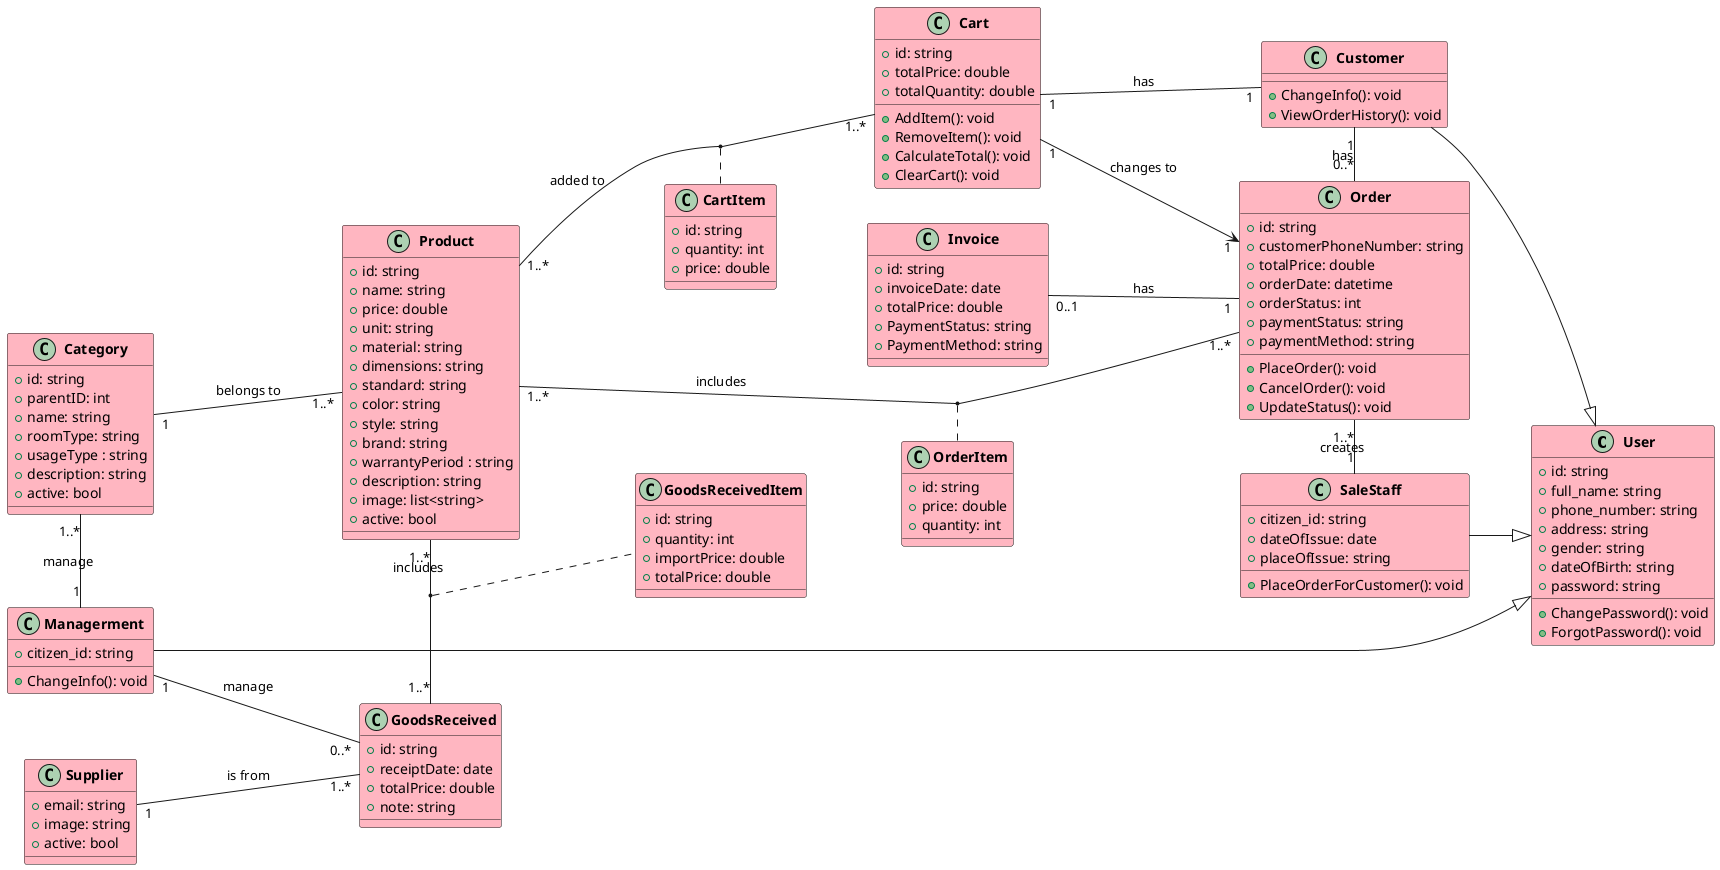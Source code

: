 @startuml classdemo

left to right direction

skinparam class {
    BackgroundColor LightPink
    FontColor Black
    FontStyle bold
}

class User {
    + id: string
    + full_name: string
    + phone_number: string
    + address: string
    + gender: string
    + dateOfBirth: string
    + password: string
    'Method
    + ChangePassword(): void
    + ForgotPassword(): void
}

class Managerment {
    + citizen_id: string
    'Method
    + ChangeInfo(): void
    
}

class SaleStaff {
    + citizen_id: string
    + dateOfIssue: date
    + placeOfIssue: string
    'Method
    + PlaceOrderForCustomer(): void
}

class Customer {
    'Method
    + ChangeInfo(): void
    + ViewOrderHistory(): void
}


class Product {
    + id: string
    + name: string
    + price: double
    + unit: string
    + material: string
    + dimensions: string
    + standard: string
    + color: string
    + style: string
    + brand: string
    + warrantyPeriod : string
    + description: string
    + image: list<string>
    + active: bool
    'Method
}

class Cart {
    + id: string
    + totalPrice: double
    + totalQuantity: double
    'Method
    + AddItem(): void
    + RemoveItem(): void
    + CalculateTotal(): void
    + ClearCart(): void
}

class CartItem {
    + id: string
    + quantity: int
    + price: double
}

class Order {
    + id: string
    + customerPhoneNumber: string
    + totalPrice: double
    + orderDate: datetime
    + orderStatus: int
    + paymentStatus: string
    + paymentMethod: string

    'Method
    + PlaceOrder(): void
    + CancelOrder(): void
    + UpdateStatus(): void
}

class OrderItem {
    + id: string
    + price: double
    + quantity: int
    'Method
}

class Invoice {
    + id: string
    + invoiceDate: date
    + totalPrice: double
    + PaymentStatus: string
    + PaymentMethod: string
}


class Supplier {
    + email: string
    + image: string
    + active: bool
    'Method

}

class GoodsReceived {
    + id: string
    + receiptDate: date
    + totalPrice: double
    + note: string
    'Method
}

class GoodsReceivedItem {
    + id: string
    + quantity: int
    + importPrice: double
    + totalPrice: double
}

class Category {
    + id: string
    + parentID: int
    + name: string
    + roomType: string
    + usageType : string
    + description: string
    + active: bool
}



Product "1..*" -up-- "1" Category: belongs to
Product "1..*" -down- "1..*" Cart: added to
' sp duoc them vao gh
(Cart, Product) . CartItem
Product "1..*" -down-- "1..*" Order: includes
' sp nam trong dh
(Product, Order) .. OrderItem
Product "1..*" -left-- "1..*" GoodsReceived: includes
(GoodsReceived, Product) . GoodsReceivedItem


GoodsReceived "1..*" -up-- "1" Supplier: is from
' pnh den tu ncc
GoodsReceived "0..*" -up-- "1" Managerment: manage


Cart "1" -down-- "1" Customer: has
Cart "1" -right-> "1" Order : changes to
' gh thay doi thanh dh. khi kh thanh toan


Order "0..*" -left-- "1" Customer: has
Order "1..*" -right-- "1" SaleStaff: creates
Order "1" -up-- "0..1" Invoice: has


Category "1..*" -right-- "1" Managerment: manage


Customer --|> User
SaleStaff --|> User
Managerment --|> User

@enduml
